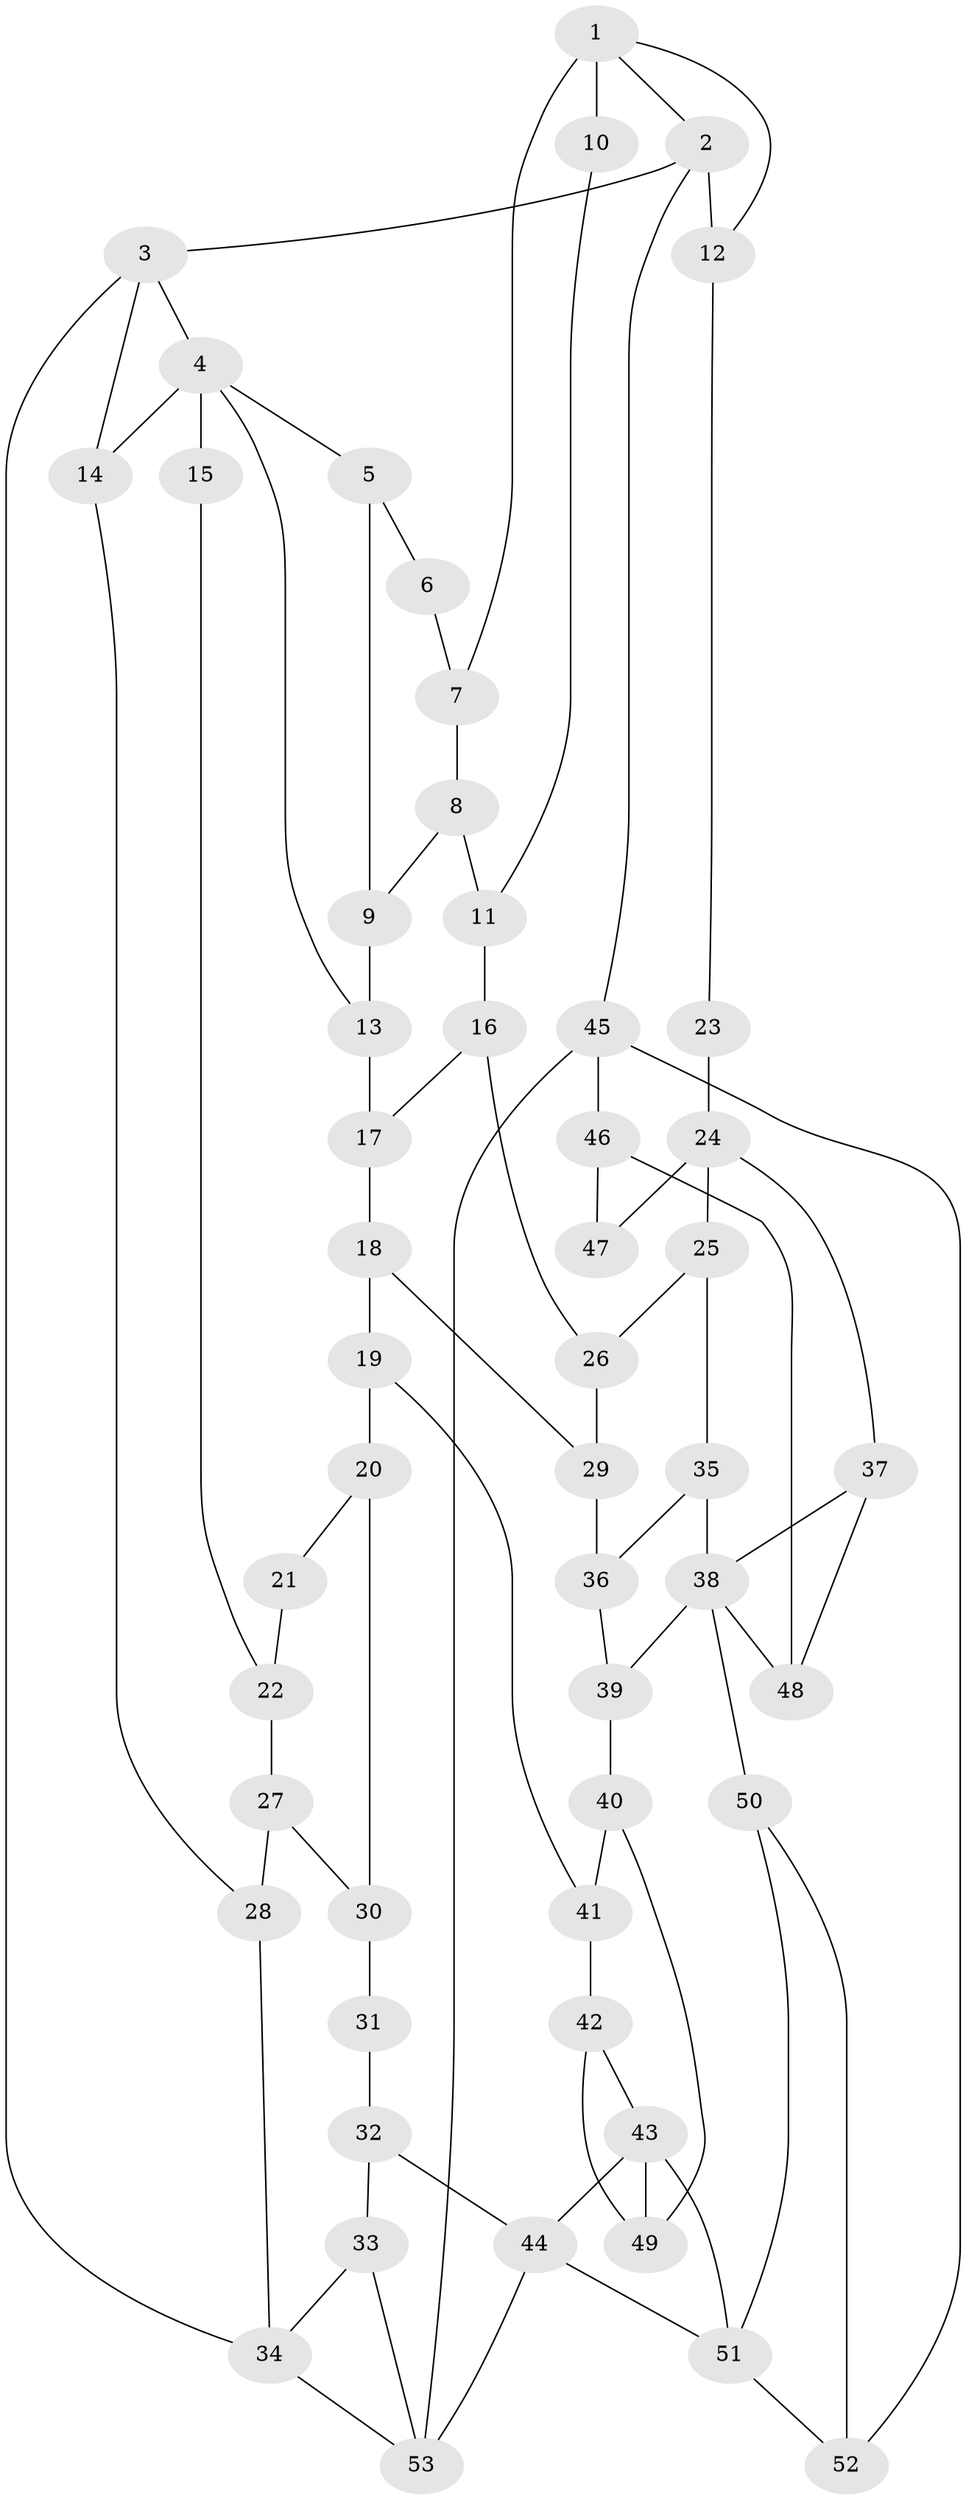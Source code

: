 // original degree distribution, {3: 0.04, 6: 0.21333333333333335, 4: 0.22666666666666666, 5: 0.52}
// Generated by graph-tools (version 1.1) at 2025/54/03/04/25 22:54:15]
// undirected, 53 vertices, 83 edges
graph export_dot {
  node [color=gray90,style=filled];
  1;
  2;
  3;
  4;
  5;
  6;
  7;
  8;
  9;
  10;
  11;
  12;
  13;
  14;
  15;
  16;
  17;
  18;
  19;
  20;
  21;
  22;
  23;
  24;
  25;
  26;
  27;
  28;
  29;
  30;
  31;
  32;
  33;
  34;
  35;
  36;
  37;
  38;
  39;
  40;
  41;
  42;
  43;
  44;
  45;
  46;
  47;
  48;
  49;
  50;
  51;
  52;
  53;
  1 -- 2 [weight=1.0];
  1 -- 7 [weight=1.0];
  1 -- 10 [weight=2.0];
  1 -- 12 [weight=1.0];
  2 -- 3 [weight=1.0];
  2 -- 12 [weight=1.0];
  2 -- 45 [weight=1.0];
  3 -- 4 [weight=1.0];
  3 -- 14 [weight=1.0];
  3 -- 34 [weight=1.0];
  4 -- 5 [weight=1.0];
  4 -- 13 [weight=1.0];
  4 -- 14 [weight=1.0];
  4 -- 15 [weight=2.0];
  5 -- 6 [weight=1.0];
  5 -- 9 [weight=1.0];
  6 -- 7 [weight=1.0];
  7 -- 8 [weight=1.0];
  8 -- 9 [weight=1.0];
  8 -- 11 [weight=1.0];
  9 -- 13 [weight=1.0];
  10 -- 11 [weight=1.0];
  11 -- 16 [weight=1.0];
  12 -- 23 [weight=1.0];
  13 -- 17 [weight=1.0];
  14 -- 28 [weight=1.0];
  15 -- 22 [weight=1.0];
  16 -- 17 [weight=1.0];
  16 -- 26 [weight=1.0];
  17 -- 18 [weight=1.0];
  18 -- 19 [weight=1.0];
  18 -- 29 [weight=1.0];
  19 -- 20 [weight=1.0];
  19 -- 41 [weight=1.0];
  20 -- 21 [weight=1.0];
  20 -- 30 [weight=1.0];
  21 -- 22 [weight=1.0];
  22 -- 27 [weight=1.0];
  23 -- 24 [weight=2.0];
  24 -- 25 [weight=1.0];
  24 -- 37 [weight=1.0];
  24 -- 47 [weight=2.0];
  25 -- 26 [weight=1.0];
  25 -- 35 [weight=1.0];
  26 -- 29 [weight=1.0];
  27 -- 28 [weight=1.0];
  27 -- 30 [weight=1.0];
  28 -- 34 [weight=1.0];
  29 -- 36 [weight=1.0];
  30 -- 31 [weight=2.0];
  31 -- 32 [weight=1.0];
  32 -- 33 [weight=1.0];
  32 -- 44 [weight=1.0];
  33 -- 34 [weight=1.0];
  33 -- 53 [weight=1.0];
  34 -- 53 [weight=1.0];
  35 -- 36 [weight=1.0];
  35 -- 38 [weight=1.0];
  36 -- 39 [weight=1.0];
  37 -- 38 [weight=1.0];
  37 -- 48 [weight=1.0];
  38 -- 39 [weight=1.0];
  38 -- 48 [weight=1.0];
  38 -- 50 [weight=2.0];
  39 -- 40 [weight=1.0];
  40 -- 41 [weight=1.0];
  40 -- 49 [weight=1.0];
  41 -- 42 [weight=1.0];
  42 -- 43 [weight=1.0];
  42 -- 49 [weight=1.0];
  43 -- 44 [weight=1.0];
  43 -- 49 [weight=1.0];
  43 -- 51 [weight=2.0];
  44 -- 51 [weight=2.0];
  44 -- 53 [weight=1.0];
  45 -- 46 [weight=1.0];
  45 -- 52 [weight=1.0];
  45 -- 53 [weight=1.0];
  46 -- 47 [weight=1.0];
  46 -- 48 [weight=1.0];
  50 -- 51 [weight=1.0];
  50 -- 52 [weight=1.0];
  51 -- 52 [weight=1.0];
}
